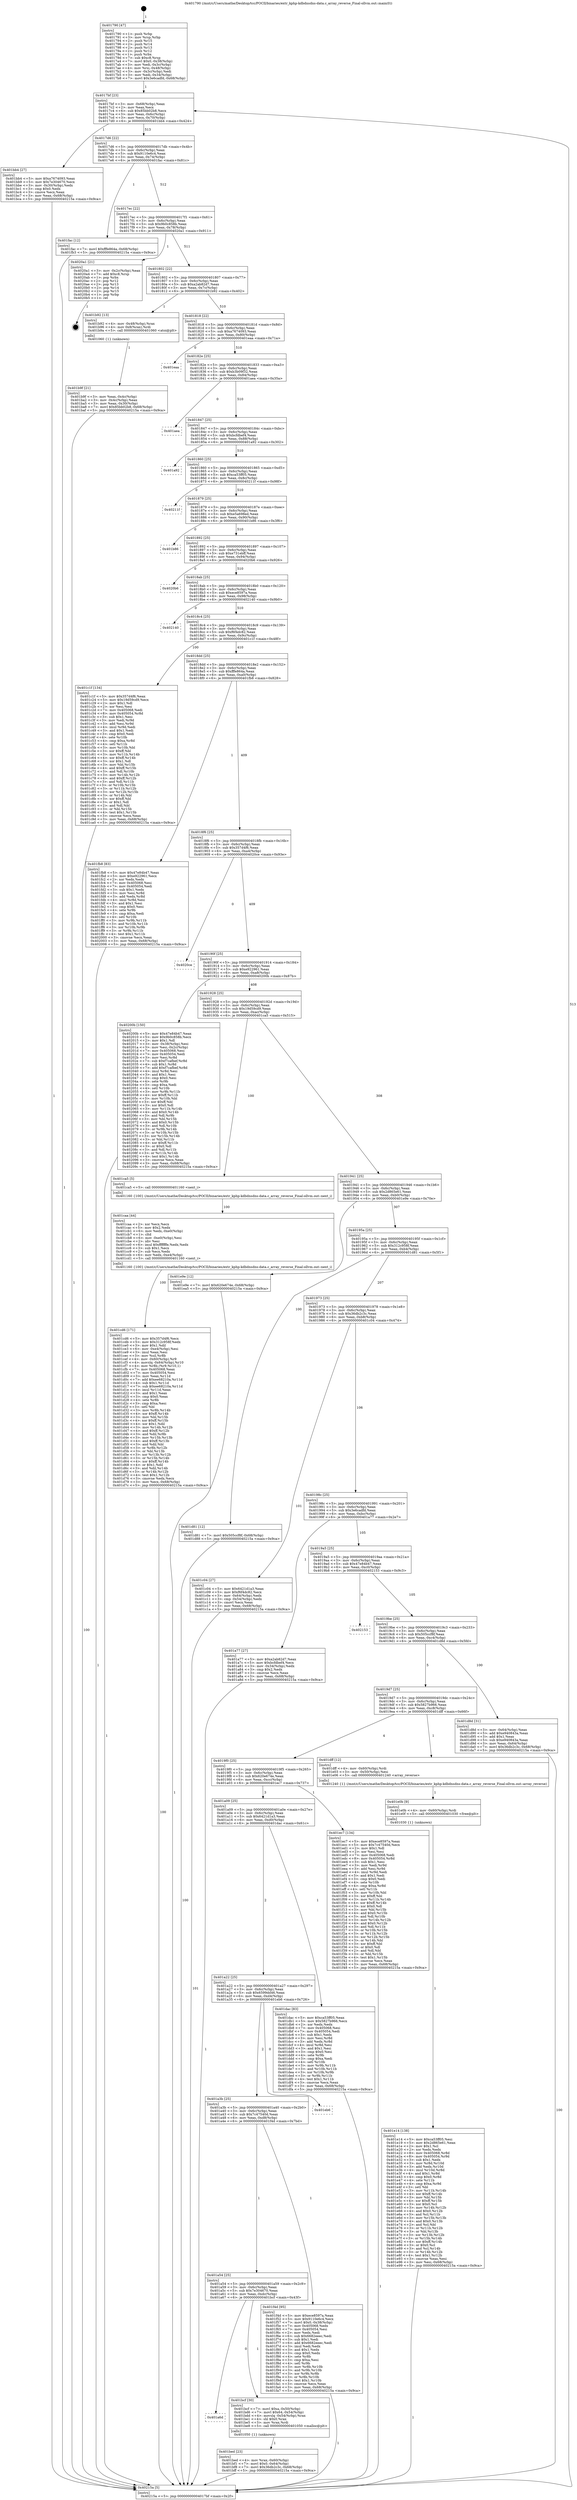 digraph "0x401790" {
  label = "0x401790 (/mnt/c/Users/mathe/Desktop/tcc/POCII/binaries/extr_kphp-kdbdnsdns-data.c_array_reverse_Final-ollvm.out::main(0))"
  labelloc = "t"
  node[shape=record]

  Entry [label="",width=0.3,height=0.3,shape=circle,fillcolor=black,style=filled]
  "0x4017bf" [label="{
     0x4017bf [23]\l
     | [instrs]\l
     &nbsp;&nbsp;0x4017bf \<+3\>: mov -0x68(%rbp),%eax\l
     &nbsp;&nbsp;0x4017c2 \<+2\>: mov %eax,%ecx\l
     &nbsp;&nbsp;0x4017c4 \<+6\>: sub $0x85bb02b8,%ecx\l
     &nbsp;&nbsp;0x4017ca \<+3\>: mov %eax,-0x6c(%rbp)\l
     &nbsp;&nbsp;0x4017cd \<+3\>: mov %ecx,-0x70(%rbp)\l
     &nbsp;&nbsp;0x4017d0 \<+6\>: je 0000000000401bb4 \<main+0x424\>\l
  }"]
  "0x401bb4" [label="{
     0x401bb4 [27]\l
     | [instrs]\l
     &nbsp;&nbsp;0x401bb4 \<+5\>: mov $0xa7674093,%eax\l
     &nbsp;&nbsp;0x401bb9 \<+5\>: mov $0x7e304670,%ecx\l
     &nbsp;&nbsp;0x401bbe \<+3\>: mov -0x30(%rbp),%edx\l
     &nbsp;&nbsp;0x401bc1 \<+3\>: cmp $0x0,%edx\l
     &nbsp;&nbsp;0x401bc4 \<+3\>: cmove %ecx,%eax\l
     &nbsp;&nbsp;0x401bc7 \<+3\>: mov %eax,-0x68(%rbp)\l
     &nbsp;&nbsp;0x401bca \<+5\>: jmp 000000000040215a \<main+0x9ca\>\l
  }"]
  "0x4017d6" [label="{
     0x4017d6 [22]\l
     | [instrs]\l
     &nbsp;&nbsp;0x4017d6 \<+5\>: jmp 00000000004017db \<main+0x4b\>\l
     &nbsp;&nbsp;0x4017db \<+3\>: mov -0x6c(%rbp),%eax\l
     &nbsp;&nbsp;0x4017de \<+5\>: sub $0x9110e6c4,%eax\l
     &nbsp;&nbsp;0x4017e3 \<+3\>: mov %eax,-0x74(%rbp)\l
     &nbsp;&nbsp;0x4017e6 \<+6\>: je 0000000000401fac \<main+0x81c\>\l
  }"]
  Exit [label="",width=0.3,height=0.3,shape=circle,fillcolor=black,style=filled,peripheries=2]
  "0x401fac" [label="{
     0x401fac [12]\l
     | [instrs]\l
     &nbsp;&nbsp;0x401fac \<+7\>: movl $0xfffe864a,-0x68(%rbp)\l
     &nbsp;&nbsp;0x401fb3 \<+5\>: jmp 000000000040215a \<main+0x9ca\>\l
  }"]
  "0x4017ec" [label="{
     0x4017ec [22]\l
     | [instrs]\l
     &nbsp;&nbsp;0x4017ec \<+5\>: jmp 00000000004017f1 \<main+0x61\>\l
     &nbsp;&nbsp;0x4017f1 \<+3\>: mov -0x6c(%rbp),%eax\l
     &nbsp;&nbsp;0x4017f4 \<+5\>: sub $0x9b0c858b,%eax\l
     &nbsp;&nbsp;0x4017f9 \<+3\>: mov %eax,-0x78(%rbp)\l
     &nbsp;&nbsp;0x4017fc \<+6\>: je 00000000004020a1 \<main+0x911\>\l
  }"]
  "0x401e14" [label="{
     0x401e14 [138]\l
     | [instrs]\l
     &nbsp;&nbsp;0x401e14 \<+5\>: mov $0xca53ff05,%esi\l
     &nbsp;&nbsp;0x401e19 \<+5\>: mov $0x2d865e61,%eax\l
     &nbsp;&nbsp;0x401e1e \<+2\>: mov $0x1,%cl\l
     &nbsp;&nbsp;0x401e20 \<+2\>: xor %edx,%edx\l
     &nbsp;&nbsp;0x401e22 \<+8\>: mov 0x405068,%r8d\l
     &nbsp;&nbsp;0x401e2a \<+8\>: mov 0x405054,%r9d\l
     &nbsp;&nbsp;0x401e32 \<+3\>: sub $0x1,%edx\l
     &nbsp;&nbsp;0x401e35 \<+3\>: mov %r8d,%r10d\l
     &nbsp;&nbsp;0x401e38 \<+3\>: add %edx,%r10d\l
     &nbsp;&nbsp;0x401e3b \<+4\>: imul %r10d,%r8d\l
     &nbsp;&nbsp;0x401e3f \<+4\>: and $0x1,%r8d\l
     &nbsp;&nbsp;0x401e43 \<+4\>: cmp $0x0,%r8d\l
     &nbsp;&nbsp;0x401e47 \<+4\>: sete %r11b\l
     &nbsp;&nbsp;0x401e4b \<+4\>: cmp $0xa,%r9d\l
     &nbsp;&nbsp;0x401e4f \<+3\>: setl %bl\l
     &nbsp;&nbsp;0x401e52 \<+3\>: mov %r11b,%r14b\l
     &nbsp;&nbsp;0x401e55 \<+4\>: xor $0xff,%r14b\l
     &nbsp;&nbsp;0x401e59 \<+3\>: mov %bl,%r15b\l
     &nbsp;&nbsp;0x401e5c \<+4\>: xor $0xff,%r15b\l
     &nbsp;&nbsp;0x401e60 \<+3\>: xor $0x0,%cl\l
     &nbsp;&nbsp;0x401e63 \<+3\>: mov %r14b,%r12b\l
     &nbsp;&nbsp;0x401e66 \<+4\>: and $0x0,%r12b\l
     &nbsp;&nbsp;0x401e6a \<+3\>: and %cl,%r11b\l
     &nbsp;&nbsp;0x401e6d \<+3\>: mov %r15b,%r13b\l
     &nbsp;&nbsp;0x401e70 \<+4\>: and $0x0,%r13b\l
     &nbsp;&nbsp;0x401e74 \<+2\>: and %cl,%bl\l
     &nbsp;&nbsp;0x401e76 \<+3\>: or %r11b,%r12b\l
     &nbsp;&nbsp;0x401e79 \<+3\>: or %bl,%r13b\l
     &nbsp;&nbsp;0x401e7c \<+3\>: xor %r13b,%r12b\l
     &nbsp;&nbsp;0x401e7f \<+3\>: or %r15b,%r14b\l
     &nbsp;&nbsp;0x401e82 \<+4\>: xor $0xff,%r14b\l
     &nbsp;&nbsp;0x401e86 \<+3\>: or $0x0,%cl\l
     &nbsp;&nbsp;0x401e89 \<+3\>: and %cl,%r14b\l
     &nbsp;&nbsp;0x401e8c \<+3\>: or %r14b,%r12b\l
     &nbsp;&nbsp;0x401e8f \<+4\>: test $0x1,%r12b\l
     &nbsp;&nbsp;0x401e93 \<+3\>: cmovne %eax,%esi\l
     &nbsp;&nbsp;0x401e96 \<+3\>: mov %esi,-0x68(%rbp)\l
     &nbsp;&nbsp;0x401e99 \<+5\>: jmp 000000000040215a \<main+0x9ca\>\l
  }"]
  "0x4020a1" [label="{
     0x4020a1 [21]\l
     | [instrs]\l
     &nbsp;&nbsp;0x4020a1 \<+3\>: mov -0x2c(%rbp),%eax\l
     &nbsp;&nbsp;0x4020a4 \<+7\>: add $0xc8,%rsp\l
     &nbsp;&nbsp;0x4020ab \<+1\>: pop %rbx\l
     &nbsp;&nbsp;0x4020ac \<+2\>: pop %r12\l
     &nbsp;&nbsp;0x4020ae \<+2\>: pop %r13\l
     &nbsp;&nbsp;0x4020b0 \<+2\>: pop %r14\l
     &nbsp;&nbsp;0x4020b2 \<+2\>: pop %r15\l
     &nbsp;&nbsp;0x4020b4 \<+1\>: pop %rbp\l
     &nbsp;&nbsp;0x4020b5 \<+1\>: ret\l
  }"]
  "0x401802" [label="{
     0x401802 [22]\l
     | [instrs]\l
     &nbsp;&nbsp;0x401802 \<+5\>: jmp 0000000000401807 \<main+0x77\>\l
     &nbsp;&nbsp;0x401807 \<+3\>: mov -0x6c(%rbp),%eax\l
     &nbsp;&nbsp;0x40180a \<+5\>: sub $0xa2ab82d7,%eax\l
     &nbsp;&nbsp;0x40180f \<+3\>: mov %eax,-0x7c(%rbp)\l
     &nbsp;&nbsp;0x401812 \<+6\>: je 0000000000401b92 \<main+0x402\>\l
  }"]
  "0x401e0b" [label="{
     0x401e0b [9]\l
     | [instrs]\l
     &nbsp;&nbsp;0x401e0b \<+4\>: mov -0x60(%rbp),%rdi\l
     &nbsp;&nbsp;0x401e0f \<+5\>: call 0000000000401030 \<free@plt\>\l
     | [calls]\l
     &nbsp;&nbsp;0x401030 \{1\} (unknown)\l
  }"]
  "0x401b92" [label="{
     0x401b92 [13]\l
     | [instrs]\l
     &nbsp;&nbsp;0x401b92 \<+4\>: mov -0x48(%rbp),%rax\l
     &nbsp;&nbsp;0x401b96 \<+4\>: mov 0x8(%rax),%rdi\l
     &nbsp;&nbsp;0x401b9a \<+5\>: call 0000000000401060 \<atoi@plt\>\l
     | [calls]\l
     &nbsp;&nbsp;0x401060 \{1\} (unknown)\l
  }"]
  "0x401818" [label="{
     0x401818 [22]\l
     | [instrs]\l
     &nbsp;&nbsp;0x401818 \<+5\>: jmp 000000000040181d \<main+0x8d\>\l
     &nbsp;&nbsp;0x40181d \<+3\>: mov -0x6c(%rbp),%eax\l
     &nbsp;&nbsp;0x401820 \<+5\>: sub $0xa7674093,%eax\l
     &nbsp;&nbsp;0x401825 \<+3\>: mov %eax,-0x80(%rbp)\l
     &nbsp;&nbsp;0x401828 \<+6\>: je 0000000000401eaa \<main+0x71a\>\l
  }"]
  "0x401cd6" [label="{
     0x401cd6 [171]\l
     | [instrs]\l
     &nbsp;&nbsp;0x401cd6 \<+5\>: mov $0x357d4f6,%ecx\l
     &nbsp;&nbsp;0x401cdb \<+5\>: mov $0x312c958f,%edx\l
     &nbsp;&nbsp;0x401ce0 \<+3\>: mov $0x1,%dil\l
     &nbsp;&nbsp;0x401ce3 \<+6\>: mov -0xe4(%rbp),%esi\l
     &nbsp;&nbsp;0x401ce9 \<+3\>: imul %eax,%esi\l
     &nbsp;&nbsp;0x401cec \<+3\>: mov %sil,%r8b\l
     &nbsp;&nbsp;0x401cef \<+4\>: mov -0x60(%rbp),%r9\l
     &nbsp;&nbsp;0x401cf3 \<+4\>: movslq -0x64(%rbp),%r10\l
     &nbsp;&nbsp;0x401cf7 \<+4\>: mov %r8b,(%r9,%r10,1)\l
     &nbsp;&nbsp;0x401cfb \<+7\>: mov 0x405068,%eax\l
     &nbsp;&nbsp;0x401d02 \<+7\>: mov 0x405054,%esi\l
     &nbsp;&nbsp;0x401d09 \<+3\>: mov %eax,%r11d\l
     &nbsp;&nbsp;0x401d0c \<+7\>: add $0xee68210a,%r11d\l
     &nbsp;&nbsp;0x401d13 \<+4\>: sub $0x1,%r11d\l
     &nbsp;&nbsp;0x401d17 \<+7\>: sub $0xee68210a,%r11d\l
     &nbsp;&nbsp;0x401d1e \<+4\>: imul %r11d,%eax\l
     &nbsp;&nbsp;0x401d22 \<+3\>: and $0x1,%eax\l
     &nbsp;&nbsp;0x401d25 \<+3\>: cmp $0x0,%eax\l
     &nbsp;&nbsp;0x401d28 \<+4\>: sete %r8b\l
     &nbsp;&nbsp;0x401d2c \<+3\>: cmp $0xa,%esi\l
     &nbsp;&nbsp;0x401d2f \<+3\>: setl %bl\l
     &nbsp;&nbsp;0x401d32 \<+3\>: mov %r8b,%r14b\l
     &nbsp;&nbsp;0x401d35 \<+4\>: xor $0xff,%r14b\l
     &nbsp;&nbsp;0x401d39 \<+3\>: mov %bl,%r15b\l
     &nbsp;&nbsp;0x401d3c \<+4\>: xor $0xff,%r15b\l
     &nbsp;&nbsp;0x401d40 \<+4\>: xor $0x1,%dil\l
     &nbsp;&nbsp;0x401d44 \<+3\>: mov %r14b,%r12b\l
     &nbsp;&nbsp;0x401d47 \<+4\>: and $0xff,%r12b\l
     &nbsp;&nbsp;0x401d4b \<+3\>: and %dil,%r8b\l
     &nbsp;&nbsp;0x401d4e \<+3\>: mov %r15b,%r13b\l
     &nbsp;&nbsp;0x401d51 \<+4\>: and $0xff,%r13b\l
     &nbsp;&nbsp;0x401d55 \<+3\>: and %dil,%bl\l
     &nbsp;&nbsp;0x401d58 \<+3\>: or %r8b,%r12b\l
     &nbsp;&nbsp;0x401d5b \<+3\>: or %bl,%r13b\l
     &nbsp;&nbsp;0x401d5e \<+3\>: xor %r13b,%r12b\l
     &nbsp;&nbsp;0x401d61 \<+3\>: or %r15b,%r14b\l
     &nbsp;&nbsp;0x401d64 \<+4\>: xor $0xff,%r14b\l
     &nbsp;&nbsp;0x401d68 \<+4\>: or $0x1,%dil\l
     &nbsp;&nbsp;0x401d6c \<+3\>: and %dil,%r14b\l
     &nbsp;&nbsp;0x401d6f \<+3\>: or %r14b,%r12b\l
     &nbsp;&nbsp;0x401d72 \<+4\>: test $0x1,%r12b\l
     &nbsp;&nbsp;0x401d76 \<+3\>: cmovne %edx,%ecx\l
     &nbsp;&nbsp;0x401d79 \<+3\>: mov %ecx,-0x68(%rbp)\l
     &nbsp;&nbsp;0x401d7c \<+5\>: jmp 000000000040215a \<main+0x9ca\>\l
  }"]
  "0x401eaa" [label="{
     0x401eaa\l
  }", style=dashed]
  "0x40182e" [label="{
     0x40182e [25]\l
     | [instrs]\l
     &nbsp;&nbsp;0x40182e \<+5\>: jmp 0000000000401833 \<main+0xa3\>\l
     &nbsp;&nbsp;0x401833 \<+3\>: mov -0x6c(%rbp),%eax\l
     &nbsp;&nbsp;0x401836 \<+5\>: sub $0xb3b09f32,%eax\l
     &nbsp;&nbsp;0x40183b \<+6\>: mov %eax,-0x84(%rbp)\l
     &nbsp;&nbsp;0x401841 \<+6\>: je 0000000000401aea \<main+0x35a\>\l
  }"]
  "0x401caa" [label="{
     0x401caa [44]\l
     | [instrs]\l
     &nbsp;&nbsp;0x401caa \<+2\>: xor %ecx,%ecx\l
     &nbsp;&nbsp;0x401cac \<+5\>: mov $0x2,%edx\l
     &nbsp;&nbsp;0x401cb1 \<+6\>: mov %edx,-0xe0(%rbp)\l
     &nbsp;&nbsp;0x401cb7 \<+1\>: cltd\l
     &nbsp;&nbsp;0x401cb8 \<+6\>: mov -0xe0(%rbp),%esi\l
     &nbsp;&nbsp;0x401cbe \<+2\>: idiv %esi\l
     &nbsp;&nbsp;0x401cc0 \<+6\>: imul $0xfffffffe,%edx,%edx\l
     &nbsp;&nbsp;0x401cc6 \<+3\>: sub $0x1,%ecx\l
     &nbsp;&nbsp;0x401cc9 \<+2\>: sub %ecx,%edx\l
     &nbsp;&nbsp;0x401ccb \<+6\>: mov %edx,-0xe4(%rbp)\l
     &nbsp;&nbsp;0x401cd1 \<+5\>: call 0000000000401160 \<next_i\>\l
     | [calls]\l
     &nbsp;&nbsp;0x401160 \{100\} (/mnt/c/Users/mathe/Desktop/tcc/POCII/binaries/extr_kphp-kdbdnsdns-data.c_array_reverse_Final-ollvm.out::next_i)\l
  }"]
  "0x401aea" [label="{
     0x401aea\l
  }", style=dashed]
  "0x401847" [label="{
     0x401847 [25]\l
     | [instrs]\l
     &nbsp;&nbsp;0x401847 \<+5\>: jmp 000000000040184c \<main+0xbc\>\l
     &nbsp;&nbsp;0x40184c \<+3\>: mov -0x6c(%rbp),%eax\l
     &nbsp;&nbsp;0x40184f \<+5\>: sub $0xbcfdbef4,%eax\l
     &nbsp;&nbsp;0x401854 \<+6\>: mov %eax,-0x88(%rbp)\l
     &nbsp;&nbsp;0x40185a \<+6\>: je 0000000000401a92 \<main+0x302\>\l
  }"]
  "0x401bed" [label="{
     0x401bed [23]\l
     | [instrs]\l
     &nbsp;&nbsp;0x401bed \<+4\>: mov %rax,-0x60(%rbp)\l
     &nbsp;&nbsp;0x401bf1 \<+7\>: movl $0x0,-0x64(%rbp)\l
     &nbsp;&nbsp;0x401bf8 \<+7\>: movl $0x36db2c3c,-0x68(%rbp)\l
     &nbsp;&nbsp;0x401bff \<+5\>: jmp 000000000040215a \<main+0x9ca\>\l
  }"]
  "0x401a92" [label="{
     0x401a92\l
  }", style=dashed]
  "0x401860" [label="{
     0x401860 [25]\l
     | [instrs]\l
     &nbsp;&nbsp;0x401860 \<+5\>: jmp 0000000000401865 \<main+0xd5\>\l
     &nbsp;&nbsp;0x401865 \<+3\>: mov -0x6c(%rbp),%eax\l
     &nbsp;&nbsp;0x401868 \<+5\>: sub $0xca53ff05,%eax\l
     &nbsp;&nbsp;0x40186d \<+6\>: mov %eax,-0x8c(%rbp)\l
     &nbsp;&nbsp;0x401873 \<+6\>: je 000000000040211f \<main+0x98f\>\l
  }"]
  "0x401a6d" [label="{
     0x401a6d\l
  }", style=dashed]
  "0x40211f" [label="{
     0x40211f\l
  }", style=dashed]
  "0x401879" [label="{
     0x401879 [25]\l
     | [instrs]\l
     &nbsp;&nbsp;0x401879 \<+5\>: jmp 000000000040187e \<main+0xee\>\l
     &nbsp;&nbsp;0x40187e \<+3\>: mov -0x6c(%rbp),%eax\l
     &nbsp;&nbsp;0x401881 \<+5\>: sub $0xe5a698ed,%eax\l
     &nbsp;&nbsp;0x401886 \<+6\>: mov %eax,-0x90(%rbp)\l
     &nbsp;&nbsp;0x40188c \<+6\>: je 0000000000401b86 \<main+0x3f6\>\l
  }"]
  "0x401bcf" [label="{
     0x401bcf [30]\l
     | [instrs]\l
     &nbsp;&nbsp;0x401bcf \<+7\>: movl $0xa,-0x50(%rbp)\l
     &nbsp;&nbsp;0x401bd6 \<+7\>: movl $0x64,-0x54(%rbp)\l
     &nbsp;&nbsp;0x401bdd \<+4\>: movslq -0x54(%rbp),%rax\l
     &nbsp;&nbsp;0x401be1 \<+4\>: shl $0x0,%rax\l
     &nbsp;&nbsp;0x401be5 \<+3\>: mov %rax,%rdi\l
     &nbsp;&nbsp;0x401be8 \<+5\>: call 0000000000401050 \<malloc@plt\>\l
     | [calls]\l
     &nbsp;&nbsp;0x401050 \{1\} (unknown)\l
  }"]
  "0x401b86" [label="{
     0x401b86\l
  }", style=dashed]
  "0x401892" [label="{
     0x401892 [25]\l
     | [instrs]\l
     &nbsp;&nbsp;0x401892 \<+5\>: jmp 0000000000401897 \<main+0x107\>\l
     &nbsp;&nbsp;0x401897 \<+3\>: mov -0x6c(%rbp),%eax\l
     &nbsp;&nbsp;0x40189a \<+5\>: sub $0xe731ebff,%eax\l
     &nbsp;&nbsp;0x40189f \<+6\>: mov %eax,-0x94(%rbp)\l
     &nbsp;&nbsp;0x4018a5 \<+6\>: je 00000000004020b6 \<main+0x926\>\l
  }"]
  "0x401a54" [label="{
     0x401a54 [25]\l
     | [instrs]\l
     &nbsp;&nbsp;0x401a54 \<+5\>: jmp 0000000000401a59 \<main+0x2c9\>\l
     &nbsp;&nbsp;0x401a59 \<+3\>: mov -0x6c(%rbp),%eax\l
     &nbsp;&nbsp;0x401a5c \<+5\>: sub $0x7e304670,%eax\l
     &nbsp;&nbsp;0x401a61 \<+6\>: mov %eax,-0xdc(%rbp)\l
     &nbsp;&nbsp;0x401a67 \<+6\>: je 0000000000401bcf \<main+0x43f\>\l
  }"]
  "0x4020b6" [label="{
     0x4020b6\l
  }", style=dashed]
  "0x4018ab" [label="{
     0x4018ab [25]\l
     | [instrs]\l
     &nbsp;&nbsp;0x4018ab \<+5\>: jmp 00000000004018b0 \<main+0x120\>\l
     &nbsp;&nbsp;0x4018b0 \<+3\>: mov -0x6c(%rbp),%eax\l
     &nbsp;&nbsp;0x4018b3 \<+5\>: sub $0xece8597a,%eax\l
     &nbsp;&nbsp;0x4018b8 \<+6\>: mov %eax,-0x98(%rbp)\l
     &nbsp;&nbsp;0x4018be \<+6\>: je 0000000000402140 \<main+0x9b0\>\l
  }"]
  "0x401f4d" [label="{
     0x401f4d [95]\l
     | [instrs]\l
     &nbsp;&nbsp;0x401f4d \<+5\>: mov $0xece8597a,%eax\l
     &nbsp;&nbsp;0x401f52 \<+5\>: mov $0x9110e6c4,%ecx\l
     &nbsp;&nbsp;0x401f57 \<+7\>: movl $0x0,-0x38(%rbp)\l
     &nbsp;&nbsp;0x401f5e \<+7\>: mov 0x405068,%edx\l
     &nbsp;&nbsp;0x401f65 \<+7\>: mov 0x405054,%esi\l
     &nbsp;&nbsp;0x401f6c \<+2\>: mov %edx,%edi\l
     &nbsp;&nbsp;0x401f6e \<+6\>: sub $0x6682eeec,%edi\l
     &nbsp;&nbsp;0x401f74 \<+3\>: sub $0x1,%edi\l
     &nbsp;&nbsp;0x401f77 \<+6\>: add $0x6682eeec,%edi\l
     &nbsp;&nbsp;0x401f7d \<+3\>: imul %edi,%edx\l
     &nbsp;&nbsp;0x401f80 \<+3\>: and $0x1,%edx\l
     &nbsp;&nbsp;0x401f83 \<+3\>: cmp $0x0,%edx\l
     &nbsp;&nbsp;0x401f86 \<+4\>: sete %r8b\l
     &nbsp;&nbsp;0x401f8a \<+3\>: cmp $0xa,%esi\l
     &nbsp;&nbsp;0x401f8d \<+4\>: setl %r9b\l
     &nbsp;&nbsp;0x401f91 \<+3\>: mov %r8b,%r10b\l
     &nbsp;&nbsp;0x401f94 \<+3\>: and %r9b,%r10b\l
     &nbsp;&nbsp;0x401f97 \<+3\>: xor %r9b,%r8b\l
     &nbsp;&nbsp;0x401f9a \<+3\>: or %r8b,%r10b\l
     &nbsp;&nbsp;0x401f9d \<+4\>: test $0x1,%r10b\l
     &nbsp;&nbsp;0x401fa1 \<+3\>: cmovne %ecx,%eax\l
     &nbsp;&nbsp;0x401fa4 \<+3\>: mov %eax,-0x68(%rbp)\l
     &nbsp;&nbsp;0x401fa7 \<+5\>: jmp 000000000040215a \<main+0x9ca\>\l
  }"]
  "0x402140" [label="{
     0x402140\l
  }", style=dashed]
  "0x4018c4" [label="{
     0x4018c4 [25]\l
     | [instrs]\l
     &nbsp;&nbsp;0x4018c4 \<+5\>: jmp 00000000004018c9 \<main+0x139\>\l
     &nbsp;&nbsp;0x4018c9 \<+3\>: mov -0x6c(%rbp),%eax\l
     &nbsp;&nbsp;0x4018cc \<+5\>: sub $0xf6f4dc82,%eax\l
     &nbsp;&nbsp;0x4018d1 \<+6\>: mov %eax,-0x9c(%rbp)\l
     &nbsp;&nbsp;0x4018d7 \<+6\>: je 0000000000401c1f \<main+0x48f\>\l
  }"]
  "0x401a3b" [label="{
     0x401a3b [25]\l
     | [instrs]\l
     &nbsp;&nbsp;0x401a3b \<+5\>: jmp 0000000000401a40 \<main+0x2b0\>\l
     &nbsp;&nbsp;0x401a40 \<+3\>: mov -0x6c(%rbp),%eax\l
     &nbsp;&nbsp;0x401a43 \<+5\>: sub $0x7c47540d,%eax\l
     &nbsp;&nbsp;0x401a48 \<+6\>: mov %eax,-0xd8(%rbp)\l
     &nbsp;&nbsp;0x401a4e \<+6\>: je 0000000000401f4d \<main+0x7bd\>\l
  }"]
  "0x401c1f" [label="{
     0x401c1f [134]\l
     | [instrs]\l
     &nbsp;&nbsp;0x401c1f \<+5\>: mov $0x357d4f6,%eax\l
     &nbsp;&nbsp;0x401c24 \<+5\>: mov $0x19d59cd9,%ecx\l
     &nbsp;&nbsp;0x401c29 \<+2\>: mov $0x1,%dl\l
     &nbsp;&nbsp;0x401c2b \<+2\>: xor %esi,%esi\l
     &nbsp;&nbsp;0x401c2d \<+7\>: mov 0x405068,%edi\l
     &nbsp;&nbsp;0x401c34 \<+8\>: mov 0x405054,%r8d\l
     &nbsp;&nbsp;0x401c3c \<+3\>: sub $0x1,%esi\l
     &nbsp;&nbsp;0x401c3f \<+3\>: mov %edi,%r9d\l
     &nbsp;&nbsp;0x401c42 \<+3\>: add %esi,%r9d\l
     &nbsp;&nbsp;0x401c45 \<+4\>: imul %r9d,%edi\l
     &nbsp;&nbsp;0x401c49 \<+3\>: and $0x1,%edi\l
     &nbsp;&nbsp;0x401c4c \<+3\>: cmp $0x0,%edi\l
     &nbsp;&nbsp;0x401c4f \<+4\>: sete %r10b\l
     &nbsp;&nbsp;0x401c53 \<+4\>: cmp $0xa,%r8d\l
     &nbsp;&nbsp;0x401c57 \<+4\>: setl %r11b\l
     &nbsp;&nbsp;0x401c5b \<+3\>: mov %r10b,%bl\l
     &nbsp;&nbsp;0x401c5e \<+3\>: xor $0xff,%bl\l
     &nbsp;&nbsp;0x401c61 \<+3\>: mov %r11b,%r14b\l
     &nbsp;&nbsp;0x401c64 \<+4\>: xor $0xff,%r14b\l
     &nbsp;&nbsp;0x401c68 \<+3\>: xor $0x1,%dl\l
     &nbsp;&nbsp;0x401c6b \<+3\>: mov %bl,%r15b\l
     &nbsp;&nbsp;0x401c6e \<+4\>: and $0xff,%r15b\l
     &nbsp;&nbsp;0x401c72 \<+3\>: and %dl,%r10b\l
     &nbsp;&nbsp;0x401c75 \<+3\>: mov %r14b,%r12b\l
     &nbsp;&nbsp;0x401c78 \<+4\>: and $0xff,%r12b\l
     &nbsp;&nbsp;0x401c7c \<+3\>: and %dl,%r11b\l
     &nbsp;&nbsp;0x401c7f \<+3\>: or %r10b,%r15b\l
     &nbsp;&nbsp;0x401c82 \<+3\>: or %r11b,%r12b\l
     &nbsp;&nbsp;0x401c85 \<+3\>: xor %r12b,%r15b\l
     &nbsp;&nbsp;0x401c88 \<+3\>: or %r14b,%bl\l
     &nbsp;&nbsp;0x401c8b \<+3\>: xor $0xff,%bl\l
     &nbsp;&nbsp;0x401c8e \<+3\>: or $0x1,%dl\l
     &nbsp;&nbsp;0x401c91 \<+2\>: and %dl,%bl\l
     &nbsp;&nbsp;0x401c93 \<+3\>: or %bl,%r15b\l
     &nbsp;&nbsp;0x401c96 \<+4\>: test $0x1,%r15b\l
     &nbsp;&nbsp;0x401c9a \<+3\>: cmovne %ecx,%eax\l
     &nbsp;&nbsp;0x401c9d \<+3\>: mov %eax,-0x68(%rbp)\l
     &nbsp;&nbsp;0x401ca0 \<+5\>: jmp 000000000040215a \<main+0x9ca\>\l
  }"]
  "0x4018dd" [label="{
     0x4018dd [25]\l
     | [instrs]\l
     &nbsp;&nbsp;0x4018dd \<+5\>: jmp 00000000004018e2 \<main+0x152\>\l
     &nbsp;&nbsp;0x4018e2 \<+3\>: mov -0x6c(%rbp),%eax\l
     &nbsp;&nbsp;0x4018e5 \<+5\>: sub $0xfffe864a,%eax\l
     &nbsp;&nbsp;0x4018ea \<+6\>: mov %eax,-0xa0(%rbp)\l
     &nbsp;&nbsp;0x4018f0 \<+6\>: je 0000000000401fb8 \<main+0x828\>\l
  }"]
  "0x401eb6" [label="{
     0x401eb6\l
  }", style=dashed]
  "0x401fb8" [label="{
     0x401fb8 [83]\l
     | [instrs]\l
     &nbsp;&nbsp;0x401fb8 \<+5\>: mov $0x47e84b47,%eax\l
     &nbsp;&nbsp;0x401fbd \<+5\>: mov $0xe922961,%ecx\l
     &nbsp;&nbsp;0x401fc2 \<+2\>: xor %edx,%edx\l
     &nbsp;&nbsp;0x401fc4 \<+7\>: mov 0x405068,%esi\l
     &nbsp;&nbsp;0x401fcb \<+7\>: mov 0x405054,%edi\l
     &nbsp;&nbsp;0x401fd2 \<+3\>: sub $0x1,%edx\l
     &nbsp;&nbsp;0x401fd5 \<+3\>: mov %esi,%r8d\l
     &nbsp;&nbsp;0x401fd8 \<+3\>: add %edx,%r8d\l
     &nbsp;&nbsp;0x401fdb \<+4\>: imul %r8d,%esi\l
     &nbsp;&nbsp;0x401fdf \<+3\>: and $0x1,%esi\l
     &nbsp;&nbsp;0x401fe2 \<+3\>: cmp $0x0,%esi\l
     &nbsp;&nbsp;0x401fe5 \<+4\>: sete %r9b\l
     &nbsp;&nbsp;0x401fe9 \<+3\>: cmp $0xa,%edi\l
     &nbsp;&nbsp;0x401fec \<+4\>: setl %r10b\l
     &nbsp;&nbsp;0x401ff0 \<+3\>: mov %r9b,%r11b\l
     &nbsp;&nbsp;0x401ff3 \<+3\>: and %r10b,%r11b\l
     &nbsp;&nbsp;0x401ff6 \<+3\>: xor %r10b,%r9b\l
     &nbsp;&nbsp;0x401ff9 \<+3\>: or %r9b,%r11b\l
     &nbsp;&nbsp;0x401ffc \<+4\>: test $0x1,%r11b\l
     &nbsp;&nbsp;0x402000 \<+3\>: cmovne %ecx,%eax\l
     &nbsp;&nbsp;0x402003 \<+3\>: mov %eax,-0x68(%rbp)\l
     &nbsp;&nbsp;0x402006 \<+5\>: jmp 000000000040215a \<main+0x9ca\>\l
  }"]
  "0x4018f6" [label="{
     0x4018f6 [25]\l
     | [instrs]\l
     &nbsp;&nbsp;0x4018f6 \<+5\>: jmp 00000000004018fb \<main+0x16b\>\l
     &nbsp;&nbsp;0x4018fb \<+3\>: mov -0x6c(%rbp),%eax\l
     &nbsp;&nbsp;0x4018fe \<+5\>: sub $0x357d4f6,%eax\l
     &nbsp;&nbsp;0x401903 \<+6\>: mov %eax,-0xa4(%rbp)\l
     &nbsp;&nbsp;0x401909 \<+6\>: je 00000000004020ce \<main+0x93e\>\l
  }"]
  "0x401a22" [label="{
     0x401a22 [25]\l
     | [instrs]\l
     &nbsp;&nbsp;0x401a22 \<+5\>: jmp 0000000000401a27 \<main+0x297\>\l
     &nbsp;&nbsp;0x401a27 \<+3\>: mov -0x6c(%rbp),%eax\l
     &nbsp;&nbsp;0x401a2a \<+5\>: sub $0x6599dd46,%eax\l
     &nbsp;&nbsp;0x401a2f \<+6\>: mov %eax,-0xd4(%rbp)\l
     &nbsp;&nbsp;0x401a35 \<+6\>: je 0000000000401eb6 \<main+0x726\>\l
  }"]
  "0x4020ce" [label="{
     0x4020ce\l
  }", style=dashed]
  "0x40190f" [label="{
     0x40190f [25]\l
     | [instrs]\l
     &nbsp;&nbsp;0x40190f \<+5\>: jmp 0000000000401914 \<main+0x184\>\l
     &nbsp;&nbsp;0x401914 \<+3\>: mov -0x6c(%rbp),%eax\l
     &nbsp;&nbsp;0x401917 \<+5\>: sub $0xe922961,%eax\l
     &nbsp;&nbsp;0x40191c \<+6\>: mov %eax,-0xa8(%rbp)\l
     &nbsp;&nbsp;0x401922 \<+6\>: je 000000000040200b \<main+0x87b\>\l
  }"]
  "0x401dac" [label="{
     0x401dac [83]\l
     | [instrs]\l
     &nbsp;&nbsp;0x401dac \<+5\>: mov $0xca53ff05,%eax\l
     &nbsp;&nbsp;0x401db1 \<+5\>: mov $0x5827b966,%ecx\l
     &nbsp;&nbsp;0x401db6 \<+2\>: xor %edx,%edx\l
     &nbsp;&nbsp;0x401db8 \<+7\>: mov 0x405068,%esi\l
     &nbsp;&nbsp;0x401dbf \<+7\>: mov 0x405054,%edi\l
     &nbsp;&nbsp;0x401dc6 \<+3\>: sub $0x1,%edx\l
     &nbsp;&nbsp;0x401dc9 \<+3\>: mov %esi,%r8d\l
     &nbsp;&nbsp;0x401dcc \<+3\>: add %edx,%r8d\l
     &nbsp;&nbsp;0x401dcf \<+4\>: imul %r8d,%esi\l
     &nbsp;&nbsp;0x401dd3 \<+3\>: and $0x1,%esi\l
     &nbsp;&nbsp;0x401dd6 \<+3\>: cmp $0x0,%esi\l
     &nbsp;&nbsp;0x401dd9 \<+4\>: sete %r9b\l
     &nbsp;&nbsp;0x401ddd \<+3\>: cmp $0xa,%edi\l
     &nbsp;&nbsp;0x401de0 \<+4\>: setl %r10b\l
     &nbsp;&nbsp;0x401de4 \<+3\>: mov %r9b,%r11b\l
     &nbsp;&nbsp;0x401de7 \<+3\>: and %r10b,%r11b\l
     &nbsp;&nbsp;0x401dea \<+3\>: xor %r10b,%r9b\l
     &nbsp;&nbsp;0x401ded \<+3\>: or %r9b,%r11b\l
     &nbsp;&nbsp;0x401df0 \<+4\>: test $0x1,%r11b\l
     &nbsp;&nbsp;0x401df4 \<+3\>: cmovne %ecx,%eax\l
     &nbsp;&nbsp;0x401df7 \<+3\>: mov %eax,-0x68(%rbp)\l
     &nbsp;&nbsp;0x401dfa \<+5\>: jmp 000000000040215a \<main+0x9ca\>\l
  }"]
  "0x40200b" [label="{
     0x40200b [150]\l
     | [instrs]\l
     &nbsp;&nbsp;0x40200b \<+5\>: mov $0x47e84b47,%eax\l
     &nbsp;&nbsp;0x402010 \<+5\>: mov $0x9b0c858b,%ecx\l
     &nbsp;&nbsp;0x402015 \<+2\>: mov $0x1,%dl\l
     &nbsp;&nbsp;0x402017 \<+3\>: mov -0x38(%rbp),%esi\l
     &nbsp;&nbsp;0x40201a \<+3\>: mov %esi,-0x2c(%rbp)\l
     &nbsp;&nbsp;0x40201d \<+7\>: mov 0x405068,%esi\l
     &nbsp;&nbsp;0x402024 \<+7\>: mov 0x405054,%edi\l
     &nbsp;&nbsp;0x40202b \<+3\>: mov %esi,%r8d\l
     &nbsp;&nbsp;0x40202e \<+7\>: sub $0xf7cafbef,%r8d\l
     &nbsp;&nbsp;0x402035 \<+4\>: sub $0x1,%r8d\l
     &nbsp;&nbsp;0x402039 \<+7\>: add $0xf7cafbef,%r8d\l
     &nbsp;&nbsp;0x402040 \<+4\>: imul %r8d,%esi\l
     &nbsp;&nbsp;0x402044 \<+3\>: and $0x1,%esi\l
     &nbsp;&nbsp;0x402047 \<+3\>: cmp $0x0,%esi\l
     &nbsp;&nbsp;0x40204a \<+4\>: sete %r9b\l
     &nbsp;&nbsp;0x40204e \<+3\>: cmp $0xa,%edi\l
     &nbsp;&nbsp;0x402051 \<+4\>: setl %r10b\l
     &nbsp;&nbsp;0x402055 \<+3\>: mov %r9b,%r11b\l
     &nbsp;&nbsp;0x402058 \<+4\>: xor $0xff,%r11b\l
     &nbsp;&nbsp;0x40205c \<+3\>: mov %r10b,%bl\l
     &nbsp;&nbsp;0x40205f \<+3\>: xor $0xff,%bl\l
     &nbsp;&nbsp;0x402062 \<+3\>: xor $0x0,%dl\l
     &nbsp;&nbsp;0x402065 \<+3\>: mov %r11b,%r14b\l
     &nbsp;&nbsp;0x402068 \<+4\>: and $0x0,%r14b\l
     &nbsp;&nbsp;0x40206c \<+3\>: and %dl,%r9b\l
     &nbsp;&nbsp;0x40206f \<+3\>: mov %bl,%r15b\l
     &nbsp;&nbsp;0x402072 \<+4\>: and $0x0,%r15b\l
     &nbsp;&nbsp;0x402076 \<+3\>: and %dl,%r10b\l
     &nbsp;&nbsp;0x402079 \<+3\>: or %r9b,%r14b\l
     &nbsp;&nbsp;0x40207c \<+3\>: or %r10b,%r15b\l
     &nbsp;&nbsp;0x40207f \<+3\>: xor %r15b,%r14b\l
     &nbsp;&nbsp;0x402082 \<+3\>: or %bl,%r11b\l
     &nbsp;&nbsp;0x402085 \<+4\>: xor $0xff,%r11b\l
     &nbsp;&nbsp;0x402089 \<+3\>: or $0x0,%dl\l
     &nbsp;&nbsp;0x40208c \<+3\>: and %dl,%r11b\l
     &nbsp;&nbsp;0x40208f \<+3\>: or %r11b,%r14b\l
     &nbsp;&nbsp;0x402092 \<+4\>: test $0x1,%r14b\l
     &nbsp;&nbsp;0x402096 \<+3\>: cmovne %ecx,%eax\l
     &nbsp;&nbsp;0x402099 \<+3\>: mov %eax,-0x68(%rbp)\l
     &nbsp;&nbsp;0x40209c \<+5\>: jmp 000000000040215a \<main+0x9ca\>\l
  }"]
  "0x401928" [label="{
     0x401928 [25]\l
     | [instrs]\l
     &nbsp;&nbsp;0x401928 \<+5\>: jmp 000000000040192d \<main+0x19d\>\l
     &nbsp;&nbsp;0x40192d \<+3\>: mov -0x6c(%rbp),%eax\l
     &nbsp;&nbsp;0x401930 \<+5\>: sub $0x19d59cd9,%eax\l
     &nbsp;&nbsp;0x401935 \<+6\>: mov %eax,-0xac(%rbp)\l
     &nbsp;&nbsp;0x40193b \<+6\>: je 0000000000401ca5 \<main+0x515\>\l
  }"]
  "0x401a09" [label="{
     0x401a09 [25]\l
     | [instrs]\l
     &nbsp;&nbsp;0x401a09 \<+5\>: jmp 0000000000401a0e \<main+0x27e\>\l
     &nbsp;&nbsp;0x401a0e \<+3\>: mov -0x6c(%rbp),%eax\l
     &nbsp;&nbsp;0x401a11 \<+5\>: sub $0x6421d1a3,%eax\l
     &nbsp;&nbsp;0x401a16 \<+6\>: mov %eax,-0xd0(%rbp)\l
     &nbsp;&nbsp;0x401a1c \<+6\>: je 0000000000401dac \<main+0x61c\>\l
  }"]
  "0x401ca5" [label="{
     0x401ca5 [5]\l
     | [instrs]\l
     &nbsp;&nbsp;0x401ca5 \<+5\>: call 0000000000401160 \<next_i\>\l
     | [calls]\l
     &nbsp;&nbsp;0x401160 \{100\} (/mnt/c/Users/mathe/Desktop/tcc/POCII/binaries/extr_kphp-kdbdnsdns-data.c_array_reverse_Final-ollvm.out::next_i)\l
  }"]
  "0x401941" [label="{
     0x401941 [25]\l
     | [instrs]\l
     &nbsp;&nbsp;0x401941 \<+5\>: jmp 0000000000401946 \<main+0x1b6\>\l
     &nbsp;&nbsp;0x401946 \<+3\>: mov -0x6c(%rbp),%eax\l
     &nbsp;&nbsp;0x401949 \<+5\>: sub $0x2d865e61,%eax\l
     &nbsp;&nbsp;0x40194e \<+6\>: mov %eax,-0xb0(%rbp)\l
     &nbsp;&nbsp;0x401954 \<+6\>: je 0000000000401e9e \<main+0x70e\>\l
  }"]
  "0x401ec7" [label="{
     0x401ec7 [134]\l
     | [instrs]\l
     &nbsp;&nbsp;0x401ec7 \<+5\>: mov $0xece8597a,%eax\l
     &nbsp;&nbsp;0x401ecc \<+5\>: mov $0x7c47540d,%ecx\l
     &nbsp;&nbsp;0x401ed1 \<+2\>: mov $0x1,%dl\l
     &nbsp;&nbsp;0x401ed3 \<+2\>: xor %esi,%esi\l
     &nbsp;&nbsp;0x401ed5 \<+7\>: mov 0x405068,%edi\l
     &nbsp;&nbsp;0x401edc \<+8\>: mov 0x405054,%r8d\l
     &nbsp;&nbsp;0x401ee4 \<+3\>: sub $0x1,%esi\l
     &nbsp;&nbsp;0x401ee7 \<+3\>: mov %edi,%r9d\l
     &nbsp;&nbsp;0x401eea \<+3\>: add %esi,%r9d\l
     &nbsp;&nbsp;0x401eed \<+4\>: imul %r9d,%edi\l
     &nbsp;&nbsp;0x401ef1 \<+3\>: and $0x1,%edi\l
     &nbsp;&nbsp;0x401ef4 \<+3\>: cmp $0x0,%edi\l
     &nbsp;&nbsp;0x401ef7 \<+4\>: sete %r10b\l
     &nbsp;&nbsp;0x401efb \<+4\>: cmp $0xa,%r8d\l
     &nbsp;&nbsp;0x401eff \<+4\>: setl %r11b\l
     &nbsp;&nbsp;0x401f03 \<+3\>: mov %r10b,%bl\l
     &nbsp;&nbsp;0x401f06 \<+3\>: xor $0xff,%bl\l
     &nbsp;&nbsp;0x401f09 \<+3\>: mov %r11b,%r14b\l
     &nbsp;&nbsp;0x401f0c \<+4\>: xor $0xff,%r14b\l
     &nbsp;&nbsp;0x401f10 \<+3\>: xor $0x0,%dl\l
     &nbsp;&nbsp;0x401f13 \<+3\>: mov %bl,%r15b\l
     &nbsp;&nbsp;0x401f16 \<+4\>: and $0x0,%r15b\l
     &nbsp;&nbsp;0x401f1a \<+3\>: and %dl,%r10b\l
     &nbsp;&nbsp;0x401f1d \<+3\>: mov %r14b,%r12b\l
     &nbsp;&nbsp;0x401f20 \<+4\>: and $0x0,%r12b\l
     &nbsp;&nbsp;0x401f24 \<+3\>: and %dl,%r11b\l
     &nbsp;&nbsp;0x401f27 \<+3\>: or %r10b,%r15b\l
     &nbsp;&nbsp;0x401f2a \<+3\>: or %r11b,%r12b\l
     &nbsp;&nbsp;0x401f2d \<+3\>: xor %r12b,%r15b\l
     &nbsp;&nbsp;0x401f30 \<+3\>: or %r14b,%bl\l
     &nbsp;&nbsp;0x401f33 \<+3\>: xor $0xff,%bl\l
     &nbsp;&nbsp;0x401f36 \<+3\>: or $0x0,%dl\l
     &nbsp;&nbsp;0x401f39 \<+2\>: and %dl,%bl\l
     &nbsp;&nbsp;0x401f3b \<+3\>: or %bl,%r15b\l
     &nbsp;&nbsp;0x401f3e \<+4\>: test $0x1,%r15b\l
     &nbsp;&nbsp;0x401f42 \<+3\>: cmovne %ecx,%eax\l
     &nbsp;&nbsp;0x401f45 \<+3\>: mov %eax,-0x68(%rbp)\l
     &nbsp;&nbsp;0x401f48 \<+5\>: jmp 000000000040215a \<main+0x9ca\>\l
  }"]
  "0x401e9e" [label="{
     0x401e9e [12]\l
     | [instrs]\l
     &nbsp;&nbsp;0x401e9e \<+7\>: movl $0x620e674e,-0x68(%rbp)\l
     &nbsp;&nbsp;0x401ea5 \<+5\>: jmp 000000000040215a \<main+0x9ca\>\l
  }"]
  "0x40195a" [label="{
     0x40195a [25]\l
     | [instrs]\l
     &nbsp;&nbsp;0x40195a \<+5\>: jmp 000000000040195f \<main+0x1cf\>\l
     &nbsp;&nbsp;0x40195f \<+3\>: mov -0x6c(%rbp),%eax\l
     &nbsp;&nbsp;0x401962 \<+5\>: sub $0x312c958f,%eax\l
     &nbsp;&nbsp;0x401967 \<+6\>: mov %eax,-0xb4(%rbp)\l
     &nbsp;&nbsp;0x40196d \<+6\>: je 0000000000401d81 \<main+0x5f1\>\l
  }"]
  "0x4019f0" [label="{
     0x4019f0 [25]\l
     | [instrs]\l
     &nbsp;&nbsp;0x4019f0 \<+5\>: jmp 00000000004019f5 \<main+0x265\>\l
     &nbsp;&nbsp;0x4019f5 \<+3\>: mov -0x6c(%rbp),%eax\l
     &nbsp;&nbsp;0x4019f8 \<+5\>: sub $0x620e674e,%eax\l
     &nbsp;&nbsp;0x4019fd \<+6\>: mov %eax,-0xcc(%rbp)\l
     &nbsp;&nbsp;0x401a03 \<+6\>: je 0000000000401ec7 \<main+0x737\>\l
  }"]
  "0x401d81" [label="{
     0x401d81 [12]\l
     | [instrs]\l
     &nbsp;&nbsp;0x401d81 \<+7\>: movl $0x505ccf8f,-0x68(%rbp)\l
     &nbsp;&nbsp;0x401d88 \<+5\>: jmp 000000000040215a \<main+0x9ca\>\l
  }"]
  "0x401973" [label="{
     0x401973 [25]\l
     | [instrs]\l
     &nbsp;&nbsp;0x401973 \<+5\>: jmp 0000000000401978 \<main+0x1e8\>\l
     &nbsp;&nbsp;0x401978 \<+3\>: mov -0x6c(%rbp),%eax\l
     &nbsp;&nbsp;0x40197b \<+5\>: sub $0x36db2c3c,%eax\l
     &nbsp;&nbsp;0x401980 \<+6\>: mov %eax,-0xb8(%rbp)\l
     &nbsp;&nbsp;0x401986 \<+6\>: je 0000000000401c04 \<main+0x474\>\l
  }"]
  "0x401dff" [label="{
     0x401dff [12]\l
     | [instrs]\l
     &nbsp;&nbsp;0x401dff \<+4\>: mov -0x60(%rbp),%rdi\l
     &nbsp;&nbsp;0x401e03 \<+3\>: mov -0x50(%rbp),%esi\l
     &nbsp;&nbsp;0x401e06 \<+5\>: call 0000000000401240 \<array_reverse\>\l
     | [calls]\l
     &nbsp;&nbsp;0x401240 \{1\} (/mnt/c/Users/mathe/Desktop/tcc/POCII/binaries/extr_kphp-kdbdnsdns-data.c_array_reverse_Final-ollvm.out::array_reverse)\l
  }"]
  "0x401c04" [label="{
     0x401c04 [27]\l
     | [instrs]\l
     &nbsp;&nbsp;0x401c04 \<+5\>: mov $0x6421d1a3,%eax\l
     &nbsp;&nbsp;0x401c09 \<+5\>: mov $0xf6f4dc82,%ecx\l
     &nbsp;&nbsp;0x401c0e \<+3\>: mov -0x64(%rbp),%edx\l
     &nbsp;&nbsp;0x401c11 \<+3\>: cmp -0x54(%rbp),%edx\l
     &nbsp;&nbsp;0x401c14 \<+3\>: cmovl %ecx,%eax\l
     &nbsp;&nbsp;0x401c17 \<+3\>: mov %eax,-0x68(%rbp)\l
     &nbsp;&nbsp;0x401c1a \<+5\>: jmp 000000000040215a \<main+0x9ca\>\l
  }"]
  "0x40198c" [label="{
     0x40198c [25]\l
     | [instrs]\l
     &nbsp;&nbsp;0x40198c \<+5\>: jmp 0000000000401991 \<main+0x201\>\l
     &nbsp;&nbsp;0x401991 \<+3\>: mov -0x6c(%rbp),%eax\l
     &nbsp;&nbsp;0x401994 \<+5\>: sub $0x3e6cadfd,%eax\l
     &nbsp;&nbsp;0x401999 \<+6\>: mov %eax,-0xbc(%rbp)\l
     &nbsp;&nbsp;0x40199f \<+6\>: je 0000000000401a77 \<main+0x2e7\>\l
  }"]
  "0x4019d7" [label="{
     0x4019d7 [25]\l
     | [instrs]\l
     &nbsp;&nbsp;0x4019d7 \<+5\>: jmp 00000000004019dc \<main+0x24c\>\l
     &nbsp;&nbsp;0x4019dc \<+3\>: mov -0x6c(%rbp),%eax\l
     &nbsp;&nbsp;0x4019df \<+5\>: sub $0x5827b966,%eax\l
     &nbsp;&nbsp;0x4019e4 \<+6\>: mov %eax,-0xc8(%rbp)\l
     &nbsp;&nbsp;0x4019ea \<+6\>: je 0000000000401dff \<main+0x66f\>\l
  }"]
  "0x401a77" [label="{
     0x401a77 [27]\l
     | [instrs]\l
     &nbsp;&nbsp;0x401a77 \<+5\>: mov $0xa2ab82d7,%eax\l
     &nbsp;&nbsp;0x401a7c \<+5\>: mov $0xbcfdbef4,%ecx\l
     &nbsp;&nbsp;0x401a81 \<+3\>: mov -0x34(%rbp),%edx\l
     &nbsp;&nbsp;0x401a84 \<+3\>: cmp $0x2,%edx\l
     &nbsp;&nbsp;0x401a87 \<+3\>: cmovne %ecx,%eax\l
     &nbsp;&nbsp;0x401a8a \<+3\>: mov %eax,-0x68(%rbp)\l
     &nbsp;&nbsp;0x401a8d \<+5\>: jmp 000000000040215a \<main+0x9ca\>\l
  }"]
  "0x4019a5" [label="{
     0x4019a5 [25]\l
     | [instrs]\l
     &nbsp;&nbsp;0x4019a5 \<+5\>: jmp 00000000004019aa \<main+0x21a\>\l
     &nbsp;&nbsp;0x4019aa \<+3\>: mov -0x6c(%rbp),%eax\l
     &nbsp;&nbsp;0x4019ad \<+5\>: sub $0x47e84b47,%eax\l
     &nbsp;&nbsp;0x4019b2 \<+6\>: mov %eax,-0xc0(%rbp)\l
     &nbsp;&nbsp;0x4019b8 \<+6\>: je 0000000000402153 \<main+0x9c3\>\l
  }"]
  "0x40215a" [label="{
     0x40215a [5]\l
     | [instrs]\l
     &nbsp;&nbsp;0x40215a \<+5\>: jmp 00000000004017bf \<main+0x2f\>\l
  }"]
  "0x401790" [label="{
     0x401790 [47]\l
     | [instrs]\l
     &nbsp;&nbsp;0x401790 \<+1\>: push %rbp\l
     &nbsp;&nbsp;0x401791 \<+3\>: mov %rsp,%rbp\l
     &nbsp;&nbsp;0x401794 \<+2\>: push %r15\l
     &nbsp;&nbsp;0x401796 \<+2\>: push %r14\l
     &nbsp;&nbsp;0x401798 \<+2\>: push %r13\l
     &nbsp;&nbsp;0x40179a \<+2\>: push %r12\l
     &nbsp;&nbsp;0x40179c \<+1\>: push %rbx\l
     &nbsp;&nbsp;0x40179d \<+7\>: sub $0xc8,%rsp\l
     &nbsp;&nbsp;0x4017a4 \<+7\>: movl $0x0,-0x38(%rbp)\l
     &nbsp;&nbsp;0x4017ab \<+3\>: mov %edi,-0x3c(%rbp)\l
     &nbsp;&nbsp;0x4017ae \<+4\>: mov %rsi,-0x48(%rbp)\l
     &nbsp;&nbsp;0x4017b2 \<+3\>: mov -0x3c(%rbp),%edi\l
     &nbsp;&nbsp;0x4017b5 \<+3\>: mov %edi,-0x34(%rbp)\l
     &nbsp;&nbsp;0x4017b8 \<+7\>: movl $0x3e6cadfd,-0x68(%rbp)\l
  }"]
  "0x401b9f" [label="{
     0x401b9f [21]\l
     | [instrs]\l
     &nbsp;&nbsp;0x401b9f \<+3\>: mov %eax,-0x4c(%rbp)\l
     &nbsp;&nbsp;0x401ba2 \<+3\>: mov -0x4c(%rbp),%eax\l
     &nbsp;&nbsp;0x401ba5 \<+3\>: mov %eax,-0x30(%rbp)\l
     &nbsp;&nbsp;0x401ba8 \<+7\>: movl $0x85bb02b8,-0x68(%rbp)\l
     &nbsp;&nbsp;0x401baf \<+5\>: jmp 000000000040215a \<main+0x9ca\>\l
  }"]
  "0x401d8d" [label="{
     0x401d8d [31]\l
     | [instrs]\l
     &nbsp;&nbsp;0x401d8d \<+3\>: mov -0x64(%rbp),%eax\l
     &nbsp;&nbsp;0x401d90 \<+5\>: add $0xe940843a,%eax\l
     &nbsp;&nbsp;0x401d95 \<+3\>: add $0x1,%eax\l
     &nbsp;&nbsp;0x401d98 \<+5\>: sub $0xe940843a,%eax\l
     &nbsp;&nbsp;0x401d9d \<+3\>: mov %eax,-0x64(%rbp)\l
     &nbsp;&nbsp;0x401da0 \<+7\>: movl $0x36db2c3c,-0x68(%rbp)\l
     &nbsp;&nbsp;0x401da7 \<+5\>: jmp 000000000040215a \<main+0x9ca\>\l
  }"]
  "0x402153" [label="{
     0x402153\l
  }", style=dashed]
  "0x4019be" [label="{
     0x4019be [25]\l
     | [instrs]\l
     &nbsp;&nbsp;0x4019be \<+5\>: jmp 00000000004019c3 \<main+0x233\>\l
     &nbsp;&nbsp;0x4019c3 \<+3\>: mov -0x6c(%rbp),%eax\l
     &nbsp;&nbsp;0x4019c6 \<+5\>: sub $0x505ccf8f,%eax\l
     &nbsp;&nbsp;0x4019cb \<+6\>: mov %eax,-0xc4(%rbp)\l
     &nbsp;&nbsp;0x4019d1 \<+6\>: je 0000000000401d8d \<main+0x5fd\>\l
  }"]
  Entry -> "0x401790" [label=" 1"]
  "0x4017bf" -> "0x401bb4" [label=" 1"]
  "0x4017bf" -> "0x4017d6" [label=" 513"]
  "0x4020a1" -> Exit [label=" 1"]
  "0x4017d6" -> "0x401fac" [label=" 1"]
  "0x4017d6" -> "0x4017ec" [label=" 512"]
  "0x40200b" -> "0x40215a" [label=" 1"]
  "0x4017ec" -> "0x4020a1" [label=" 1"]
  "0x4017ec" -> "0x401802" [label=" 511"]
  "0x401fb8" -> "0x40215a" [label=" 1"]
  "0x401802" -> "0x401b92" [label=" 1"]
  "0x401802" -> "0x401818" [label=" 510"]
  "0x401fac" -> "0x40215a" [label=" 1"]
  "0x401818" -> "0x401eaa" [label=" 0"]
  "0x401818" -> "0x40182e" [label=" 510"]
  "0x401f4d" -> "0x40215a" [label=" 1"]
  "0x40182e" -> "0x401aea" [label=" 0"]
  "0x40182e" -> "0x401847" [label=" 510"]
  "0x401ec7" -> "0x40215a" [label=" 1"]
  "0x401847" -> "0x401a92" [label=" 0"]
  "0x401847" -> "0x401860" [label=" 510"]
  "0x401e9e" -> "0x40215a" [label=" 1"]
  "0x401860" -> "0x40211f" [label=" 0"]
  "0x401860" -> "0x401879" [label=" 510"]
  "0x401e14" -> "0x40215a" [label=" 1"]
  "0x401879" -> "0x401b86" [label=" 0"]
  "0x401879" -> "0x401892" [label=" 510"]
  "0x401e0b" -> "0x401e14" [label=" 1"]
  "0x401892" -> "0x4020b6" [label=" 0"]
  "0x401892" -> "0x4018ab" [label=" 510"]
  "0x401dac" -> "0x40215a" [label=" 1"]
  "0x4018ab" -> "0x402140" [label=" 0"]
  "0x4018ab" -> "0x4018c4" [label=" 510"]
  "0x401d8d" -> "0x40215a" [label=" 100"]
  "0x4018c4" -> "0x401c1f" [label=" 100"]
  "0x4018c4" -> "0x4018dd" [label=" 410"]
  "0x401cd6" -> "0x40215a" [label=" 100"]
  "0x4018dd" -> "0x401fb8" [label=" 1"]
  "0x4018dd" -> "0x4018f6" [label=" 409"]
  "0x401caa" -> "0x401cd6" [label=" 100"]
  "0x4018f6" -> "0x4020ce" [label=" 0"]
  "0x4018f6" -> "0x40190f" [label=" 409"]
  "0x401c1f" -> "0x40215a" [label=" 100"]
  "0x40190f" -> "0x40200b" [label=" 1"]
  "0x40190f" -> "0x401928" [label=" 408"]
  "0x401c04" -> "0x40215a" [label=" 101"]
  "0x401928" -> "0x401ca5" [label=" 100"]
  "0x401928" -> "0x401941" [label=" 308"]
  "0x401bcf" -> "0x401bed" [label=" 1"]
  "0x401941" -> "0x401e9e" [label=" 1"]
  "0x401941" -> "0x40195a" [label=" 307"]
  "0x401a54" -> "0x401a6d" [label=" 0"]
  "0x40195a" -> "0x401d81" [label=" 100"]
  "0x40195a" -> "0x401973" [label=" 207"]
  "0x401dff" -> "0x401e0b" [label=" 1"]
  "0x401973" -> "0x401c04" [label=" 101"]
  "0x401973" -> "0x40198c" [label=" 106"]
  "0x401a3b" -> "0x401a54" [label=" 1"]
  "0x40198c" -> "0x401a77" [label=" 1"]
  "0x40198c" -> "0x4019a5" [label=" 105"]
  "0x401a77" -> "0x40215a" [label=" 1"]
  "0x401790" -> "0x4017bf" [label=" 1"]
  "0x40215a" -> "0x4017bf" [label=" 513"]
  "0x401b92" -> "0x401b9f" [label=" 1"]
  "0x401b9f" -> "0x40215a" [label=" 1"]
  "0x401bb4" -> "0x40215a" [label=" 1"]
  "0x401d81" -> "0x40215a" [label=" 100"]
  "0x4019a5" -> "0x402153" [label=" 0"]
  "0x4019a5" -> "0x4019be" [label=" 105"]
  "0x401a22" -> "0x401a3b" [label=" 2"]
  "0x4019be" -> "0x401d8d" [label=" 100"]
  "0x4019be" -> "0x4019d7" [label=" 5"]
  "0x401a3b" -> "0x401f4d" [label=" 1"]
  "0x4019d7" -> "0x401dff" [label=" 1"]
  "0x4019d7" -> "0x4019f0" [label=" 4"]
  "0x401a54" -> "0x401bcf" [label=" 1"]
  "0x4019f0" -> "0x401ec7" [label=" 1"]
  "0x4019f0" -> "0x401a09" [label=" 3"]
  "0x401bed" -> "0x40215a" [label=" 1"]
  "0x401a09" -> "0x401dac" [label=" 1"]
  "0x401a09" -> "0x401a22" [label=" 2"]
  "0x401ca5" -> "0x401caa" [label=" 100"]
  "0x401a22" -> "0x401eb6" [label=" 0"]
}

